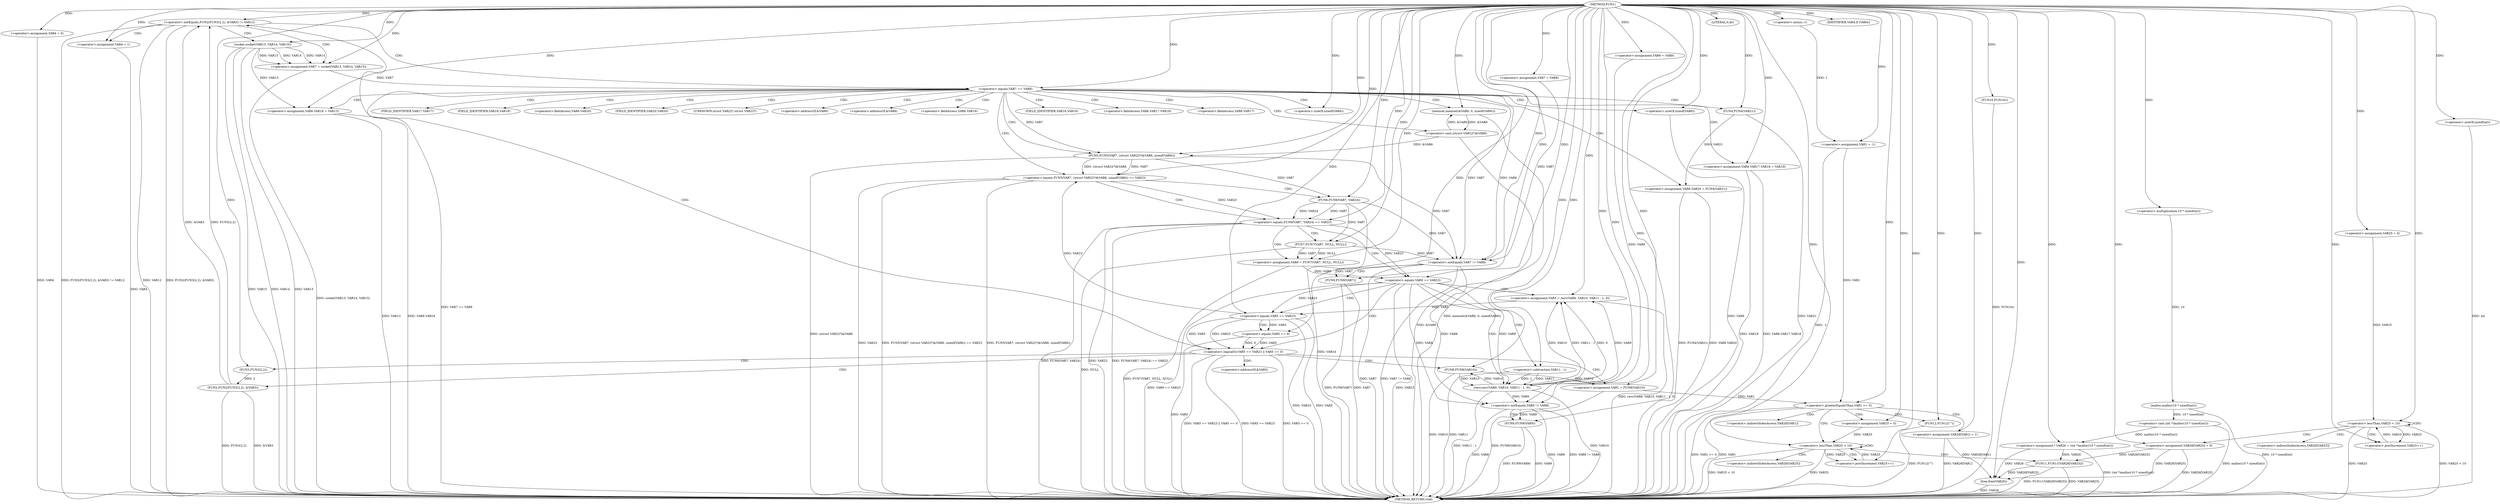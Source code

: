 digraph FUN1 {  
"1000100" [label = "(METHOD,FUN1)" ]
"1000308" [label = "(METHOD_RETURN,void)" ]
"1000103" [label = "(<operator>.assignment,VAR1 = -1)" ]
"1000105" [label = "(<operator>.minus,-1)" ]
"1000110" [label = "(<operator>.assignment,VAR4 = 0)" ]
"1000116" [label = "(<operator>.assignment,VAR7 = VAR8)" ]
"1000120" [label = "(<operator>.assignment,VAR9 = VAR8)" ]
"1000127" [label = "(<operator>.notEquals,FUN2(FUN3(2,2), &VAR3) != VAR12)" ]
"1000128" [label = "(FUN2,FUN2(FUN3(2,2), &VAR3))" ]
"1000129" [label = "(FUN3,FUN3(2,2))" ]
"1000137" [label = "(<operator>.assignment,VAR4 = 1)" ]
"1000140" [label = "(<operator>.assignment,VAR7 = socket(VAR13, VAR14, VAR15))" ]
"1000142" [label = "(socket,socket(VAR13, VAR14, VAR15))" ]
"1000147" [label = "(<operator>.equals,VAR7 == VAR8)" ]
"1000152" [label = "(memset,memset(&VAR6, 0, sizeof(VAR6)))" ]
"1000156" [label = "(<operator>.sizeOf,sizeof(VAR6))" ]
"1000158" [label = "(<operator>.assignment,VAR6.VAR16 = VAR13)" ]
"1000163" [label = "(<operator>.assignment,VAR6.VAR17.VAR18 = VAR19)" ]
"1000170" [label = "(<operator>.assignment,VAR6.VAR20 = FUN4(VAR21))" ]
"1000174" [label = "(FUN4,FUN4(VAR21))" ]
"1000177" [label = "(<operator>.equals,FUN5(VAR7, (struct VAR22*)&VAR6, sizeof(VAR6)) == VAR23)" ]
"1000178" [label = "(FUN5,FUN5(VAR7, (struct VAR22*)&VAR6, sizeof(VAR6)))" ]
"1000180" [label = "(<operator>.cast,(struct VAR22*)&VAR6)" ]
"1000184" [label = "(<operator>.sizeOf,sizeof(VAR6))" ]
"1000190" [label = "(<operator>.equals,FUN6(VAR7, VAR24) == VAR23)" ]
"1000191" [label = "(FUN6,FUN6(VAR7, VAR24))" ]
"1000197" [label = "(<operator>.assignment,VAR9 = FUN7(VAR7, NULL, NULL))" ]
"1000199" [label = "(FUN7,FUN7(VAR7, NULL, NULL))" ]
"1000204" [label = "(<operator>.equals,VAR9 == VAR23)" ]
"1000209" [label = "(<operator>.assignment,VAR5 = recv(VAR9, VAR10, VAR11 - 1, 0))" ]
"1000211" [label = "(recv,recv(VAR9, VAR10, VAR11 - 1, 0))" ]
"1000214" [label = "(<operator>.subtraction,VAR11 - 1)" ]
"1000219" [label = "(<operator>.logicalOr,VAR5 == VAR23 || VAR5 == 0)" ]
"1000220" [label = "(<operator>.equals,VAR5 == VAR23)" ]
"1000223" [label = "(<operator>.equals,VAR5 == 0)" ]
"1000228" [label = "(<operator>.assignment,VAR1 = FUN8(VAR10))" ]
"1000230" [label = "(FUN8,FUN8(VAR10))" ]
"1000232" [label = "(LITERAL,0,do)" ]
"1000234" [label = "(<operator>.notEquals,VAR7 != VAR8)" ]
"1000238" [label = "(FUN9,FUN9(VAR7))" ]
"1000241" [label = "(<operator>.notEquals,VAR9 != VAR8)" ]
"1000245" [label = "(FUN9,FUN9(VAR9))" ]
"1000248" [label = "(IDENTIFIER,VAR4,if (VAR4))" ]
"1000250" [label = "(FUN10,FUN10())" ]
"1000254" [label = "(<operator>.assignment,* VAR26 = (int *)malloc(10 * sizeof(int)))" ]
"1000256" [label = "(<operator>.cast,(int *)malloc(10 * sizeof(int)))" ]
"1000258" [label = "(malloc,malloc(10 * sizeof(int)))" ]
"1000259" [label = "(<operator>.multiplication,10 * sizeof(int))" ]
"1000261" [label = "(<operator>.sizeOf,sizeof(int))" ]
"1000264" [label = "(<operator>.assignment,VAR25 = 0)" ]
"1000267" [label = "(<operator>.lessThan,VAR25 < 10)" ]
"1000270" [label = "(<operator>.postIncrement,VAR25++)" ]
"1000273" [label = "(<operator>.assignment,VAR26[VAR25] = 0)" ]
"1000279" [label = "(<operator>.greaterEqualsThan,VAR1 >= 0)" ]
"1000283" [label = "(<operator>.assignment,VAR26[VAR1] = 1)" ]
"1000289" [label = "(<operator>.assignment,VAR25 = 0)" ]
"1000292" [label = "(<operator>.lessThan,VAR25 < 10)" ]
"1000295" [label = "(<operator>.postIncrement,VAR25++)" ]
"1000298" [label = "(FUN11,FUN11(VAR26[VAR25]))" ]
"1000304" [label = "(FUN12,FUN12(\"\"))" ]
"1000306" [label = "(free,free(VAR26))" ]
"1000132" [label = "(<operator>.addressOf,&VAR3)" ]
"1000153" [label = "(<operator>.addressOf,&VAR6)" ]
"1000159" [label = "(<operator>.fieldAccess,VAR6.VAR16)" ]
"1000161" [label = "(FIELD_IDENTIFIER,VAR16,VAR16)" ]
"1000164" [label = "(<operator>.fieldAccess,VAR6.VAR17.VAR18)" ]
"1000165" [label = "(<operator>.fieldAccess,VAR6.VAR17)" ]
"1000167" [label = "(FIELD_IDENTIFIER,VAR17,VAR17)" ]
"1000168" [label = "(FIELD_IDENTIFIER,VAR18,VAR18)" ]
"1000171" [label = "(<operator>.fieldAccess,VAR6.VAR20)" ]
"1000173" [label = "(FIELD_IDENTIFIER,VAR20,VAR20)" ]
"1000181" [label = "(UNKNOWN,struct VAR22*,struct VAR22*)" ]
"1000182" [label = "(<operator>.addressOf,&VAR6)" ]
"1000274" [label = "(<operator>.indirectIndexAccess,VAR26[VAR25])" ]
"1000284" [label = "(<operator>.indirectIndexAccess,VAR26[VAR1])" ]
"1000299" [label = "(<operator>.indirectIndexAccess,VAR26[VAR25])" ]
  "1000140" -> "1000308"  [ label = "DDG: socket(VAR13, VAR14, VAR15)"] 
  "1000184" -> "1000308"  [ label = "DDG: VAR6"] 
  "1000292" -> "1000308"  [ label = "DDG: VAR25"] 
  "1000127" -> "1000308"  [ label = "DDG: FUN2(FUN3(2,2), &VAR3) != VAR12"] 
  "1000230" -> "1000308"  [ label = "DDG: VAR10"] 
  "1000261" -> "1000308"  [ label = "DDG: int"] 
  "1000180" -> "1000308"  [ label = "DDG: &VAR6"] 
  "1000258" -> "1000308"  [ label = "DDG: 10 * sizeof(int)"] 
  "1000177" -> "1000308"  [ label = "DDG: FUN5(VAR7, (struct VAR22*)&VAR6, sizeof(VAR6))"] 
  "1000158" -> "1000308"  [ label = "DDG: VAR6.VAR16"] 
  "1000163" -> "1000308"  [ label = "DDG: VAR6.VAR17.VAR18"] 
  "1000177" -> "1000308"  [ label = "DDG: VAR23"] 
  "1000298" -> "1000308"  [ label = "DDG: FUN11(VAR26[VAR25])"] 
  "1000220" -> "1000308"  [ label = "DDG: VAR5"] 
  "1000190" -> "1000308"  [ label = "DDG: VAR23"] 
  "1000199" -> "1000308"  [ label = "DDG: NULL"] 
  "1000292" -> "1000308"  [ label = "DDG: VAR25 < 10"] 
  "1000219" -> "1000308"  [ label = "DDG: VAR5 == 0"] 
  "1000283" -> "1000308"  [ label = "DDG: VAR26[VAR1]"] 
  "1000238" -> "1000308"  [ label = "DDG: VAR7"] 
  "1000163" -> "1000308"  [ label = "DDG: VAR19"] 
  "1000234" -> "1000308"  [ label = "DDG: VAR7"] 
  "1000279" -> "1000308"  [ label = "DDG: VAR1"] 
  "1000190" -> "1000308"  [ label = "DDG: FUN6(VAR7, VAR24) == VAR23"] 
  "1000304" -> "1000308"  [ label = "DDG: FUN12(\"\")"] 
  "1000103" -> "1000308"  [ label = "DDG: -1"] 
  "1000298" -> "1000308"  [ label = "DDG: VAR26[VAR25]"] 
  "1000219" -> "1000308"  [ label = "DDG: VAR5 == VAR23 || VAR5 == 0"] 
  "1000238" -> "1000308"  [ label = "DDG: FUN9(VAR7)"] 
  "1000211" -> "1000308"  [ label = "DDG: VAR11 - 1"] 
  "1000204" -> "1000308"  [ label = "DDG: VAR23"] 
  "1000306" -> "1000308"  [ label = "DDG: VAR26"] 
  "1000128" -> "1000308"  [ label = "DDG: &VAR3"] 
  "1000152" -> "1000308"  [ label = "DDG: memset(&VAR6, 0, sizeof(VAR6))"] 
  "1000267" -> "1000308"  [ label = "DDG: VAR25"] 
  "1000128" -> "1000308"  [ label = "DDG: FUN3(2,2)"] 
  "1000142" -> "1000308"  [ label = "DDG: VAR14"] 
  "1000267" -> "1000308"  [ label = "DDG: VAR25 < 10"] 
  "1000127" -> "1000308"  [ label = "DDG: VAR12"] 
  "1000190" -> "1000308"  [ label = "DDG: FUN6(VAR7, VAR24)"] 
  "1000273" -> "1000308"  [ label = "DDG: VAR26[VAR25]"] 
  "1000178" -> "1000308"  [ label = "DDG: (struct VAR22*)&VAR6"] 
  "1000220" -> "1000308"  [ label = "DDG: VAR23"] 
  "1000256" -> "1000308"  [ label = "DDG: malloc(10 * sizeof(int))"] 
  "1000197" -> "1000308"  [ label = "DDG: FUN7(VAR7, NULL, NULL)"] 
  "1000211" -> "1000308"  [ label = "DDG: VAR10"] 
  "1000191" -> "1000308"  [ label = "DDG: VAR24"] 
  "1000209" -> "1000308"  [ label = "DDG: recv(VAR9, VAR10, VAR11 - 1, 0)"] 
  "1000234" -> "1000308"  [ label = "DDG: VAR7 != VAR8"] 
  "1000241" -> "1000308"  [ label = "DDG: VAR9"] 
  "1000142" -> "1000308"  [ label = "DDG: VAR15"] 
  "1000219" -> "1000308"  [ label = "DDG: VAR5 == VAR23"] 
  "1000170" -> "1000308"  [ label = "DDG: VAR6.VAR20"] 
  "1000142" -> "1000308"  [ label = "DDG: VAR13"] 
  "1000228" -> "1000308"  [ label = "DDG: FUN8(VAR10)"] 
  "1000214" -> "1000308"  [ label = "DDG: VAR11"] 
  "1000177" -> "1000308"  [ label = "DDG: FUN5(VAR7, (struct VAR22*)&VAR6, sizeof(VAR6)) == VAR23"] 
  "1000127" -> "1000308"  [ label = "DDG: FUN2(FUN3(2,2), &VAR3)"] 
  "1000250" -> "1000308"  [ label = "DDG: FUN10()"] 
  "1000137" -> "1000308"  [ label = "DDG: VAR4"] 
  "1000245" -> "1000308"  [ label = "DDG: FUN9(VAR9)"] 
  "1000254" -> "1000308"  [ label = "DDG: (int *)malloc(10 * sizeof(int))"] 
  "1000158" -> "1000308"  [ label = "DDG: VAR13"] 
  "1000245" -> "1000308"  [ label = "DDG: VAR9"] 
  "1000241" -> "1000308"  [ label = "DDG: VAR9 != VAR8"] 
  "1000147" -> "1000308"  [ label = "DDG: VAR7 == VAR8"] 
  "1000110" -> "1000308"  [ label = "DDG: VAR4"] 
  "1000279" -> "1000308"  [ label = "DDG: VAR1 >= 0"] 
  "1000170" -> "1000308"  [ label = "DDG: FUN4(VAR21)"] 
  "1000241" -> "1000308"  [ label = "DDG: VAR8"] 
  "1000174" -> "1000308"  [ label = "DDG: VAR21"] 
  "1000223" -> "1000308"  [ label = "DDG: VAR5"] 
  "1000204" -> "1000308"  [ label = "DDG: VAR9 == VAR23"] 
  "1000105" -> "1000103"  [ label = "DDG: 1"] 
  "1000100" -> "1000103"  [ label = "DDG: "] 
  "1000100" -> "1000105"  [ label = "DDG: "] 
  "1000100" -> "1000110"  [ label = "DDG: "] 
  "1000100" -> "1000116"  [ label = "DDG: "] 
  "1000100" -> "1000120"  [ label = "DDG: "] 
  "1000128" -> "1000127"  [ label = "DDG: FUN3(2,2)"] 
  "1000128" -> "1000127"  [ label = "DDG: &VAR3"] 
  "1000129" -> "1000128"  [ label = "DDG: 2"] 
  "1000100" -> "1000129"  [ label = "DDG: "] 
  "1000100" -> "1000127"  [ label = "DDG: "] 
  "1000100" -> "1000137"  [ label = "DDG: "] 
  "1000142" -> "1000140"  [ label = "DDG: VAR13"] 
  "1000142" -> "1000140"  [ label = "DDG: VAR14"] 
  "1000142" -> "1000140"  [ label = "DDG: VAR15"] 
  "1000100" -> "1000140"  [ label = "DDG: "] 
  "1000100" -> "1000142"  [ label = "DDG: "] 
  "1000140" -> "1000147"  [ label = "DDG: VAR7"] 
  "1000100" -> "1000147"  [ label = "DDG: "] 
  "1000180" -> "1000152"  [ label = "DDG: &VAR6"] 
  "1000100" -> "1000152"  [ label = "DDG: "] 
  "1000100" -> "1000156"  [ label = "DDG: "] 
  "1000142" -> "1000158"  [ label = "DDG: VAR13"] 
  "1000100" -> "1000158"  [ label = "DDG: "] 
  "1000100" -> "1000163"  [ label = "DDG: "] 
  "1000174" -> "1000170"  [ label = "DDG: VAR21"] 
  "1000100" -> "1000174"  [ label = "DDG: "] 
  "1000178" -> "1000177"  [ label = "DDG: VAR7"] 
  "1000178" -> "1000177"  [ label = "DDG: (struct VAR22*)&VAR6"] 
  "1000147" -> "1000178"  [ label = "DDG: VAR7"] 
  "1000100" -> "1000178"  [ label = "DDG: "] 
  "1000180" -> "1000178"  [ label = "DDG: &VAR6"] 
  "1000152" -> "1000180"  [ label = "DDG: &VAR6"] 
  "1000100" -> "1000184"  [ label = "DDG: "] 
  "1000220" -> "1000177"  [ label = "DDG: VAR23"] 
  "1000100" -> "1000177"  [ label = "DDG: "] 
  "1000191" -> "1000190"  [ label = "DDG: VAR7"] 
  "1000191" -> "1000190"  [ label = "DDG: VAR24"] 
  "1000178" -> "1000191"  [ label = "DDG: VAR7"] 
  "1000100" -> "1000191"  [ label = "DDG: "] 
  "1000177" -> "1000190"  [ label = "DDG: VAR23"] 
  "1000100" -> "1000190"  [ label = "DDG: "] 
  "1000199" -> "1000197"  [ label = "DDG: VAR7"] 
  "1000199" -> "1000197"  [ label = "DDG: NULL"] 
  "1000100" -> "1000197"  [ label = "DDG: "] 
  "1000191" -> "1000199"  [ label = "DDG: VAR7"] 
  "1000100" -> "1000199"  [ label = "DDG: "] 
  "1000197" -> "1000204"  [ label = "DDG: VAR9"] 
  "1000100" -> "1000204"  [ label = "DDG: "] 
  "1000190" -> "1000204"  [ label = "DDG: VAR23"] 
  "1000211" -> "1000209"  [ label = "DDG: VAR9"] 
  "1000211" -> "1000209"  [ label = "DDG: VAR10"] 
  "1000211" -> "1000209"  [ label = "DDG: VAR11 - 1"] 
  "1000211" -> "1000209"  [ label = "DDG: 0"] 
  "1000100" -> "1000209"  [ label = "DDG: "] 
  "1000204" -> "1000211"  [ label = "DDG: VAR9"] 
  "1000100" -> "1000211"  [ label = "DDG: "] 
  "1000230" -> "1000211"  [ label = "DDG: VAR10"] 
  "1000214" -> "1000211"  [ label = "DDG: VAR11"] 
  "1000214" -> "1000211"  [ label = "DDG: 1"] 
  "1000100" -> "1000214"  [ label = "DDG: "] 
  "1000220" -> "1000219"  [ label = "DDG: VAR5"] 
  "1000220" -> "1000219"  [ label = "DDG: VAR23"] 
  "1000209" -> "1000220"  [ label = "DDG: VAR5"] 
  "1000100" -> "1000220"  [ label = "DDG: "] 
  "1000204" -> "1000220"  [ label = "DDG: VAR23"] 
  "1000223" -> "1000219"  [ label = "DDG: VAR5"] 
  "1000223" -> "1000219"  [ label = "DDG: 0"] 
  "1000220" -> "1000223"  [ label = "DDG: VAR5"] 
  "1000100" -> "1000223"  [ label = "DDG: "] 
  "1000230" -> "1000228"  [ label = "DDG: VAR10"] 
  "1000100" -> "1000228"  [ label = "DDG: "] 
  "1000211" -> "1000230"  [ label = "DDG: VAR10"] 
  "1000100" -> "1000230"  [ label = "DDG: "] 
  "1000100" -> "1000232"  [ label = "DDG: "] 
  "1000116" -> "1000234"  [ label = "DDG: VAR7"] 
  "1000199" -> "1000234"  [ label = "DDG: VAR7"] 
  "1000178" -> "1000234"  [ label = "DDG: VAR7"] 
  "1000147" -> "1000234"  [ label = "DDG: VAR7"] 
  "1000191" -> "1000234"  [ label = "DDG: VAR7"] 
  "1000100" -> "1000234"  [ label = "DDG: "] 
  "1000147" -> "1000234"  [ label = "DDG: VAR8"] 
  "1000234" -> "1000238"  [ label = "DDG: VAR7"] 
  "1000100" -> "1000238"  [ label = "DDG: "] 
  "1000120" -> "1000241"  [ label = "DDG: VAR9"] 
  "1000211" -> "1000241"  [ label = "DDG: VAR9"] 
  "1000204" -> "1000241"  [ label = "DDG: VAR9"] 
  "1000100" -> "1000241"  [ label = "DDG: "] 
  "1000234" -> "1000241"  [ label = "DDG: VAR8"] 
  "1000241" -> "1000245"  [ label = "DDG: VAR9"] 
  "1000100" -> "1000245"  [ label = "DDG: "] 
  "1000100" -> "1000248"  [ label = "DDG: "] 
  "1000100" -> "1000250"  [ label = "DDG: "] 
  "1000256" -> "1000254"  [ label = "DDG: malloc(10 * sizeof(int))"] 
  "1000100" -> "1000254"  [ label = "DDG: "] 
  "1000258" -> "1000256"  [ label = "DDG: 10 * sizeof(int)"] 
  "1000259" -> "1000258"  [ label = "DDG: 10"] 
  "1000100" -> "1000259"  [ label = "DDG: "] 
  "1000100" -> "1000261"  [ label = "DDG: "] 
  "1000100" -> "1000264"  [ label = "DDG: "] 
  "1000264" -> "1000267"  [ label = "DDG: VAR25"] 
  "1000270" -> "1000267"  [ label = "DDG: VAR25"] 
  "1000100" -> "1000267"  [ label = "DDG: "] 
  "1000267" -> "1000270"  [ label = "DDG: VAR25"] 
  "1000100" -> "1000270"  [ label = "DDG: "] 
  "1000100" -> "1000273"  [ label = "DDG: "] 
  "1000103" -> "1000279"  [ label = "DDG: VAR1"] 
  "1000228" -> "1000279"  [ label = "DDG: VAR1"] 
  "1000100" -> "1000279"  [ label = "DDG: "] 
  "1000100" -> "1000283"  [ label = "DDG: "] 
  "1000100" -> "1000289"  [ label = "DDG: "] 
  "1000289" -> "1000292"  [ label = "DDG: VAR25"] 
  "1000295" -> "1000292"  [ label = "DDG: VAR25"] 
  "1000100" -> "1000292"  [ label = "DDG: "] 
  "1000292" -> "1000295"  [ label = "DDG: VAR25"] 
  "1000100" -> "1000295"  [ label = "DDG: "] 
  "1000254" -> "1000298"  [ label = "DDG: VAR26"] 
  "1000273" -> "1000298"  [ label = "DDG: VAR26[VAR25]"] 
  "1000100" -> "1000304"  [ label = "DDG: "] 
  "1000283" -> "1000306"  [ label = "DDG: VAR26[VAR1]"] 
  "1000254" -> "1000306"  [ label = "DDG: VAR26"] 
  "1000298" -> "1000306"  [ label = "DDG: VAR26[VAR25]"] 
  "1000273" -> "1000306"  [ label = "DDG: VAR26[VAR25]"] 
  "1000100" -> "1000306"  [ label = "DDG: "] 
  "1000127" -> "1000142"  [ label = "CDG: "] 
  "1000127" -> "1000137"  [ label = "CDG: "] 
  "1000127" -> "1000147"  [ label = "CDG: "] 
  "1000127" -> "1000140"  [ label = "CDG: "] 
  "1000147" -> "1000164"  [ label = "CDG: "] 
  "1000147" -> "1000174"  [ label = "CDG: "] 
  "1000147" -> "1000156"  [ label = "CDG: "] 
  "1000147" -> "1000161"  [ label = "CDG: "] 
  "1000147" -> "1000182"  [ label = "CDG: "] 
  "1000147" -> "1000180"  [ label = "CDG: "] 
  "1000147" -> "1000165"  [ label = "CDG: "] 
  "1000147" -> "1000167"  [ label = "CDG: "] 
  "1000147" -> "1000153"  [ label = "CDG: "] 
  "1000147" -> "1000152"  [ label = "CDG: "] 
  "1000147" -> "1000163"  [ label = "CDG: "] 
  "1000147" -> "1000168"  [ label = "CDG: "] 
  "1000147" -> "1000178"  [ label = "CDG: "] 
  "1000147" -> "1000159"  [ label = "CDG: "] 
  "1000147" -> "1000173"  [ label = "CDG: "] 
  "1000147" -> "1000158"  [ label = "CDG: "] 
  "1000147" -> "1000170"  [ label = "CDG: "] 
  "1000147" -> "1000171"  [ label = "CDG: "] 
  "1000147" -> "1000184"  [ label = "CDG: "] 
  "1000147" -> "1000177"  [ label = "CDG: "] 
  "1000147" -> "1000181"  [ label = "CDG: "] 
  "1000177" -> "1000191"  [ label = "CDG: "] 
  "1000177" -> "1000190"  [ label = "CDG: "] 
  "1000190" -> "1000199"  [ label = "CDG: "] 
  "1000190" -> "1000197"  [ label = "CDG: "] 
  "1000190" -> "1000204"  [ label = "CDG: "] 
  "1000204" -> "1000211"  [ label = "CDG: "] 
  "1000204" -> "1000219"  [ label = "CDG: "] 
  "1000204" -> "1000220"  [ label = "CDG: "] 
  "1000204" -> "1000214"  [ label = "CDG: "] 
  "1000204" -> "1000209"  [ label = "CDG: "] 
  "1000219" -> "1000230"  [ label = "CDG: "] 
  "1000219" -> "1000228"  [ label = "CDG: "] 
  "1000219" -> "1000127"  [ label = "CDG: "] 
  "1000219" -> "1000128"  [ label = "CDG: "] 
  "1000219" -> "1000132"  [ label = "CDG: "] 
  "1000219" -> "1000129"  [ label = "CDG: "] 
  "1000220" -> "1000223"  [ label = "CDG: "] 
  "1000234" -> "1000238"  [ label = "CDG: "] 
  "1000241" -> "1000245"  [ label = "CDG: "] 
  "1000267" -> "1000274"  [ label = "CDG: "] 
  "1000267" -> "1000273"  [ label = "CDG: "] 
  "1000267" -> "1000270"  [ label = "CDG: "] 
  "1000267" -> "1000267"  [ label = "CDG: "] 
  "1000279" -> "1000284"  [ label = "CDG: "] 
  "1000279" -> "1000289"  [ label = "CDG: "] 
  "1000279" -> "1000304"  [ label = "CDG: "] 
  "1000279" -> "1000292"  [ label = "CDG: "] 
  "1000279" -> "1000283"  [ label = "CDG: "] 
  "1000292" -> "1000298"  [ label = "CDG: "] 
  "1000292" -> "1000295"  [ label = "CDG: "] 
  "1000292" -> "1000292"  [ label = "CDG: "] 
  "1000292" -> "1000299"  [ label = "CDG: "] 
}

